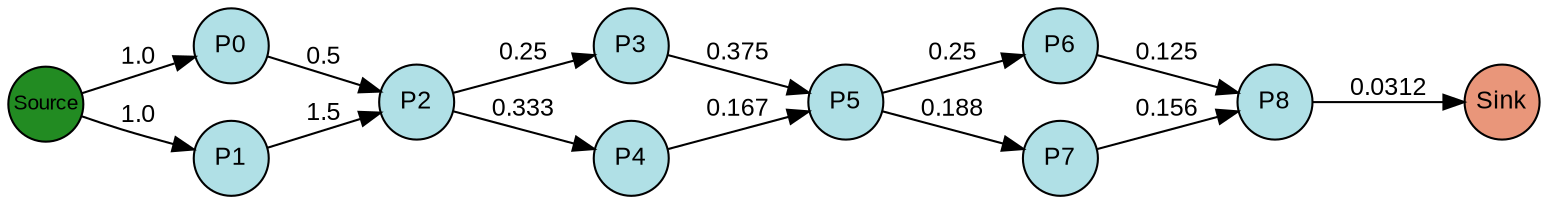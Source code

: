 digraph {
  splines=true;
node [margin=0 fontname=arial fontcolor=black fontsize=12 shape=circle width=0.5 fixedsize=true style=filled fillcolor=powderblue]
  1 [label="P0"]
  2 [label="P1"]
  3 [label="P2"]
  4 [label="P3"]
  5 [label="P4"]
  6 [label="P5"]
  7 [label="P6"]
  8 [label="P7"]
  9 [label="P8"]
  node [margin=0 fontname=arial fontcolor=black fontsize=10 shape=circle width=0.5 fixedsize=true style=filled fillcolor=forestgreen]
  10 [label="Source"]
  node [margin=0 fontname=arial fontcolor=black fontsize=12 shape=circle width=0.5 fixedsize=true style=filled fillcolor=darksalmon]
  11 [label="Sink"]
rankdir=LR
edge [margin=0 fontname=arial fontcolor=black fontsize=12]
   1 -> 3 [label="0.5"]
   2 -> 3 [label="1.5"]
   3 -> 4 [label="0.25"]
   3 -> 5 [label="0.333"]
   4 -> 6 [label="0.375"]
   5 -> 6 [label="0.167"]
   6 -> 7 [label="0.25"]
   6 -> 8 [label="0.188"]
   7 -> 9 [label="0.125"]
   8 -> 9 [label="0.156"]
   10 -> 2 [label="1.0"]
   10 -> 1 [label="1.0"]
   9 -> 11 [label="0.0312"]

  {rank=same 10}
	{rank=same  1, 2 }
	{rank=same  3 }
	{rank=same  4, 5 }
	{rank=same  6 }
	{rank=same  7, 8 }
	{rank=same  9 }
  {rank=same 11}
}
